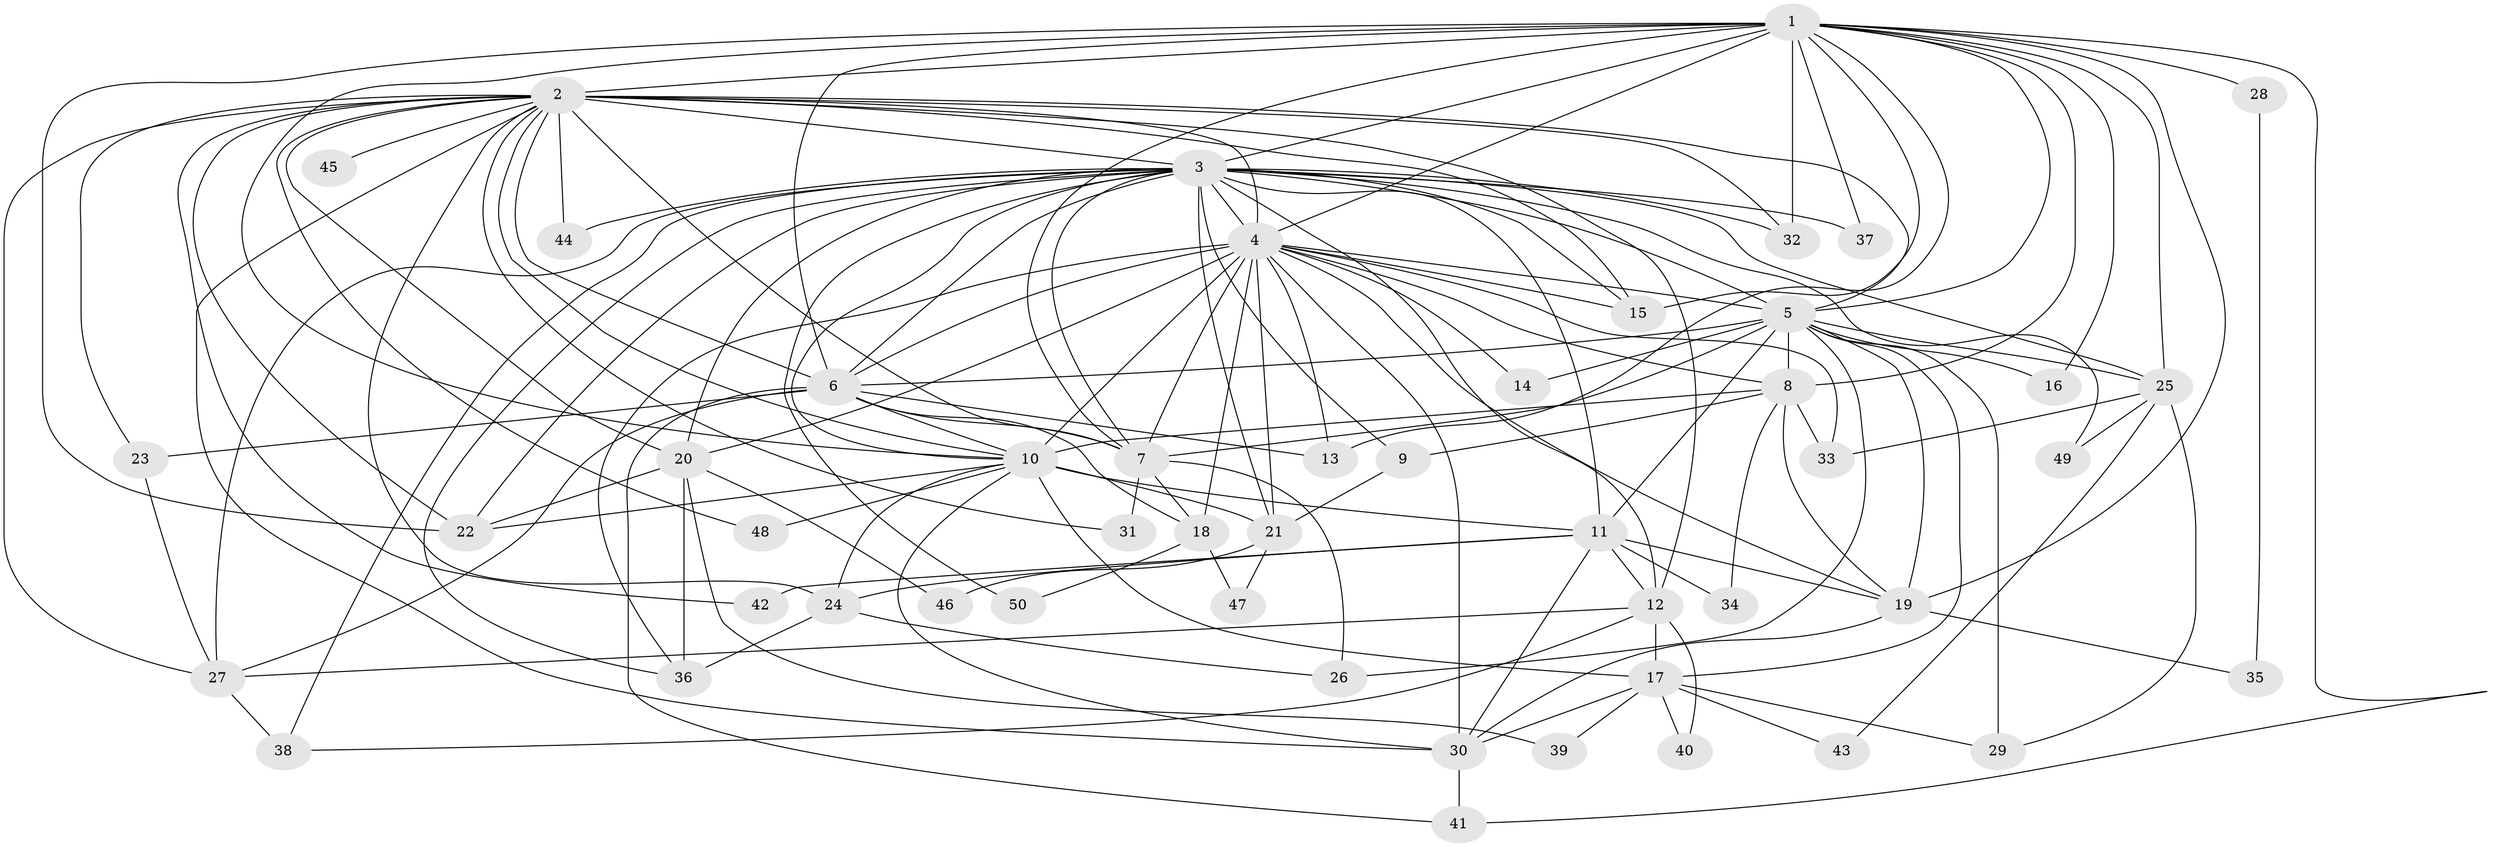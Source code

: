 // original degree distribution, {24: 0.008, 27: 0.008, 23: 0.008, 21: 0.024, 17: 0.008, 35: 0.008, 16: 0.008, 25: 0.008, 9: 0.016, 2: 0.56, 7: 0.008, 3: 0.2, 5: 0.048, 4: 0.064, 6: 0.024}
// Generated by graph-tools (version 1.1) at 2025/50/03/04/25 22:50:01]
// undirected, 50 vertices, 143 edges
graph export_dot {
  node [color=gray90,style=filled];
  1;
  2;
  3;
  4;
  5;
  6;
  7;
  8;
  9;
  10;
  11;
  12;
  13;
  14;
  15;
  16;
  17;
  18;
  19;
  20;
  21;
  22;
  23;
  24;
  25;
  26;
  27;
  28;
  29;
  30;
  31;
  32;
  33;
  34;
  35;
  36;
  37;
  38;
  39;
  40;
  41;
  42;
  43;
  44;
  45;
  46;
  47;
  48;
  49;
  50;
  1 -- 2 [weight=1.0];
  1 -- 3 [weight=2.0];
  1 -- 4 [weight=2.0];
  1 -- 5 [weight=2.0];
  1 -- 6 [weight=1.0];
  1 -- 7 [weight=2.0];
  1 -- 8 [weight=1.0];
  1 -- 10 [weight=2.0];
  1 -- 13 [weight=1.0];
  1 -- 15 [weight=1.0];
  1 -- 16 [weight=1.0];
  1 -- 19 [weight=1.0];
  1 -- 22 [weight=1.0];
  1 -- 25 [weight=1.0];
  1 -- 28 [weight=1.0];
  1 -- 32 [weight=1.0];
  1 -- 37 [weight=1.0];
  1 -- 41 [weight=1.0];
  2 -- 3 [weight=2.0];
  2 -- 4 [weight=2.0];
  2 -- 5 [weight=2.0];
  2 -- 6 [weight=2.0];
  2 -- 7 [weight=2.0];
  2 -- 10 [weight=1.0];
  2 -- 12 [weight=1.0];
  2 -- 15 [weight=1.0];
  2 -- 20 [weight=1.0];
  2 -- 22 [weight=1.0];
  2 -- 23 [weight=1.0];
  2 -- 24 [weight=1.0];
  2 -- 27 [weight=1.0];
  2 -- 30 [weight=1.0];
  2 -- 31 [weight=1.0];
  2 -- 32 [weight=1.0];
  2 -- 42 [weight=1.0];
  2 -- 44 [weight=1.0];
  2 -- 45 [weight=1.0];
  2 -- 48 [weight=1.0];
  3 -- 4 [weight=4.0];
  3 -- 5 [weight=4.0];
  3 -- 6 [weight=2.0];
  3 -- 7 [weight=3.0];
  3 -- 9 [weight=3.0];
  3 -- 10 [weight=1.0];
  3 -- 11 [weight=3.0];
  3 -- 12 [weight=2.0];
  3 -- 15 [weight=1.0];
  3 -- 20 [weight=1.0];
  3 -- 21 [weight=1.0];
  3 -- 22 [weight=1.0];
  3 -- 25 [weight=2.0];
  3 -- 27 [weight=1.0];
  3 -- 32 [weight=1.0];
  3 -- 36 [weight=1.0];
  3 -- 37 [weight=1.0];
  3 -- 38 [weight=1.0];
  3 -- 44 [weight=1.0];
  3 -- 49 [weight=1.0];
  3 -- 50 [weight=1.0];
  4 -- 5 [weight=4.0];
  4 -- 6 [weight=2.0];
  4 -- 7 [weight=2.0];
  4 -- 8 [weight=1.0];
  4 -- 10 [weight=13.0];
  4 -- 13 [weight=3.0];
  4 -- 14 [weight=3.0];
  4 -- 15 [weight=1.0];
  4 -- 18 [weight=1.0];
  4 -- 19 [weight=1.0];
  4 -- 20 [weight=1.0];
  4 -- 21 [weight=2.0];
  4 -- 30 [weight=5.0];
  4 -- 33 [weight=2.0];
  4 -- 36 [weight=1.0];
  5 -- 6 [weight=2.0];
  5 -- 7 [weight=2.0];
  5 -- 8 [weight=2.0];
  5 -- 11 [weight=11.0];
  5 -- 14 [weight=1.0];
  5 -- 16 [weight=2.0];
  5 -- 17 [weight=3.0];
  5 -- 19 [weight=1.0];
  5 -- 25 [weight=1.0];
  5 -- 26 [weight=4.0];
  5 -- 29 [weight=1.0];
  6 -- 7 [weight=1.0];
  6 -- 10 [weight=1.0];
  6 -- 13 [weight=1.0];
  6 -- 18 [weight=1.0];
  6 -- 23 [weight=2.0];
  6 -- 27 [weight=1.0];
  6 -- 41 [weight=1.0];
  7 -- 18 [weight=1.0];
  7 -- 26 [weight=2.0];
  7 -- 31 [weight=1.0];
  8 -- 9 [weight=1.0];
  8 -- 10 [weight=2.0];
  8 -- 19 [weight=1.0];
  8 -- 33 [weight=1.0];
  8 -- 34 [weight=1.0];
  9 -- 21 [weight=1.0];
  10 -- 11 [weight=1.0];
  10 -- 17 [weight=2.0];
  10 -- 21 [weight=1.0];
  10 -- 22 [weight=1.0];
  10 -- 24 [weight=1.0];
  10 -- 30 [weight=1.0];
  10 -- 48 [weight=1.0];
  11 -- 12 [weight=1.0];
  11 -- 19 [weight=2.0];
  11 -- 24 [weight=1.0];
  11 -- 30 [weight=2.0];
  11 -- 34 [weight=1.0];
  11 -- 42 [weight=1.0];
  12 -- 17 [weight=2.0];
  12 -- 27 [weight=1.0];
  12 -- 38 [weight=1.0];
  12 -- 40 [weight=1.0];
  17 -- 29 [weight=1.0];
  17 -- 30 [weight=1.0];
  17 -- 39 [weight=1.0];
  17 -- 40 [weight=1.0];
  17 -- 43 [weight=1.0];
  18 -- 47 [weight=1.0];
  18 -- 50 [weight=1.0];
  19 -- 30 [weight=1.0];
  19 -- 35 [weight=1.0];
  20 -- 22 [weight=1.0];
  20 -- 36 [weight=1.0];
  20 -- 39 [weight=1.0];
  20 -- 46 [weight=1.0];
  21 -- 46 [weight=1.0];
  21 -- 47 [weight=1.0];
  23 -- 27 [weight=1.0];
  24 -- 26 [weight=2.0];
  24 -- 36 [weight=1.0];
  25 -- 29 [weight=1.0];
  25 -- 33 [weight=1.0];
  25 -- 43 [weight=1.0];
  25 -- 49 [weight=1.0];
  27 -- 38 [weight=1.0];
  28 -- 35 [weight=1.0];
  30 -- 41 [weight=1.0];
}
